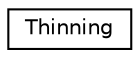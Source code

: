 digraph "Graphical Class Hierarchy"
{
  edge [fontname="Helvetica",fontsize="10",labelfontname="Helvetica",labelfontsize="10"];
  node [fontname="Helvetica",fontsize="10",shape=record];
  rankdir="LR";
  Node1 [label="Thinning",height=0.2,width=0.4,color="black", fillcolor="white", style="filled",URL="$class_thinning.html",tooltip="The Thinning class is designed to do thinning operation on a given image. "];
}
